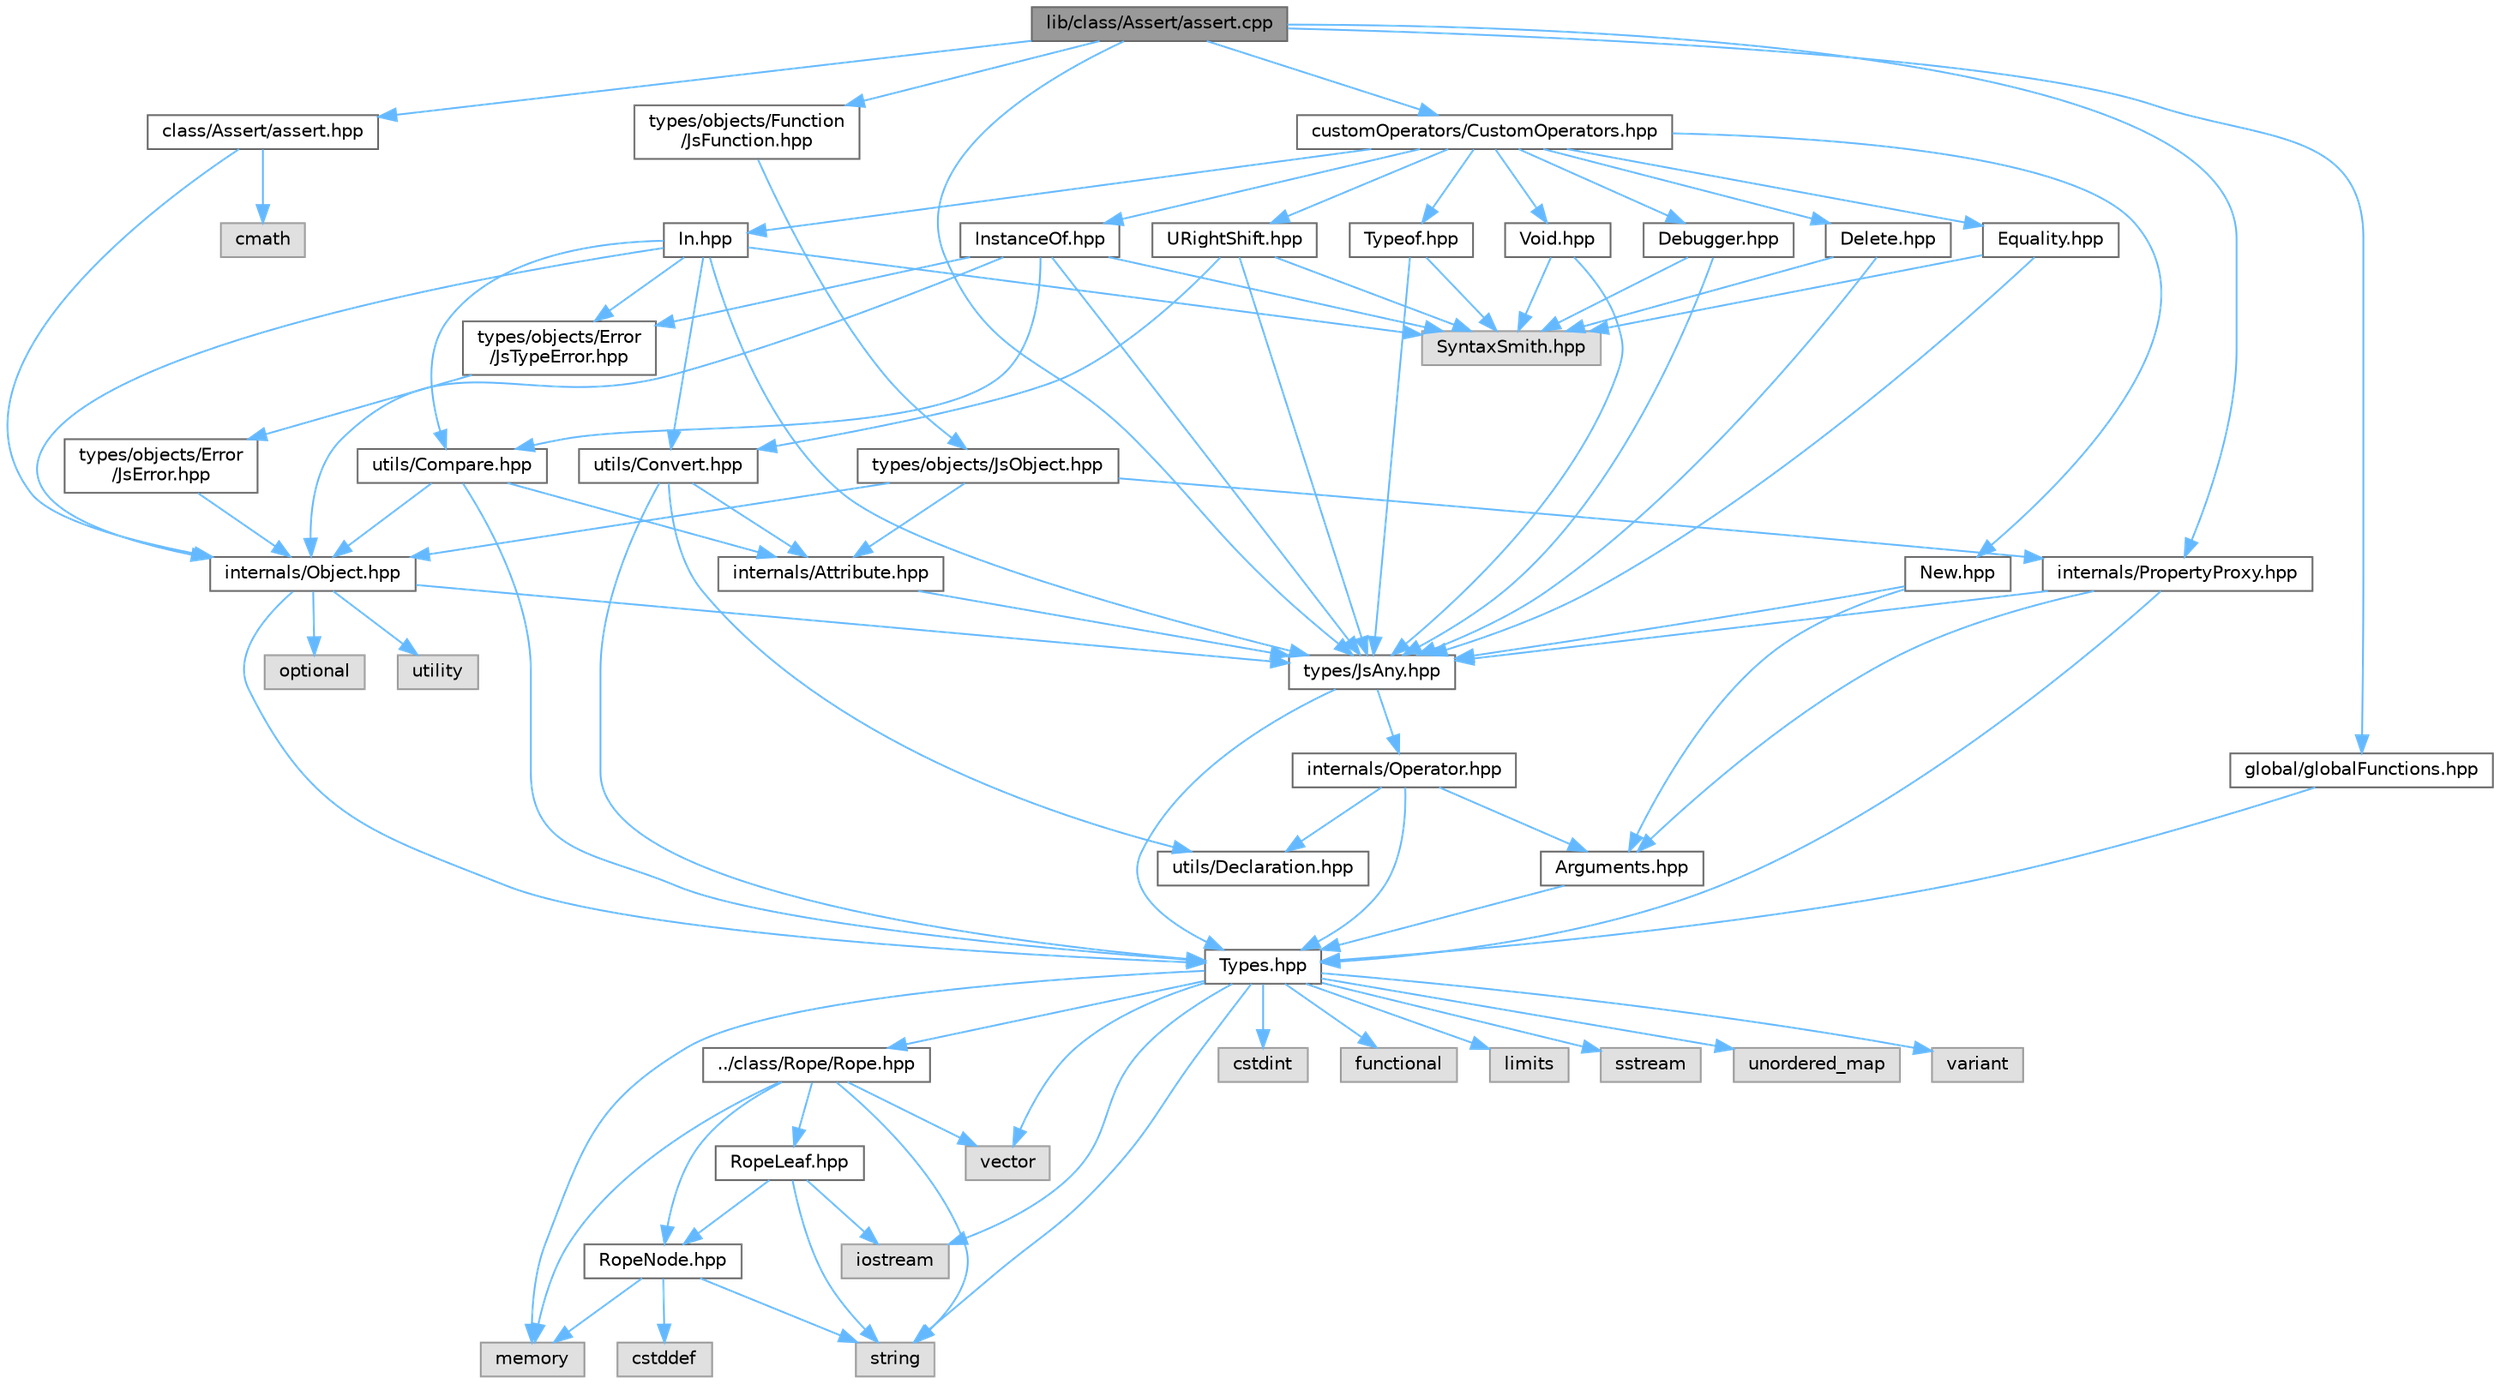 digraph "lib/class/Assert/assert.cpp"
{
 // LATEX_PDF_SIZE
  bgcolor="transparent";
  edge [fontname=Helvetica,fontsize=10,labelfontname=Helvetica,labelfontsize=10];
  node [fontname=Helvetica,fontsize=10,shape=box,height=0.2,width=0.4];
  Node1 [id="Node000001",label="lib/class/Assert/assert.cpp",height=0.2,width=0.4,color="gray40", fillcolor="grey60", style="filled", fontcolor="black",tooltip=" "];
  Node1 -> Node2 [id="edge1_Node000001_Node000002",color="steelblue1",style="solid",tooltip=" "];
  Node2 [id="Node000002",label="class/Assert/assert.hpp",height=0.2,width=0.4,color="grey40", fillcolor="white", style="filled",URL="$assert_8hpp.html",tooltip=" "];
  Node2 -> Node3 [id="edge2_Node000002_Node000003",color="steelblue1",style="solid",tooltip=" "];
  Node3 [id="Node000003",label="internals/Object.hpp",height=0.2,width=0.4,color="grey40", fillcolor="white", style="filled",URL="$Object_8hpp.html",tooltip=" "];
  Node3 -> Node4 [id="edge3_Node000003_Node000004",color="steelblue1",style="solid",tooltip=" "];
  Node4 [id="Node000004",label="types/JsAny.hpp",height=0.2,width=0.4,color="grey40", fillcolor="white", style="filled",URL="$JsAny_8hpp.html",tooltip=" "];
  Node4 -> Node5 [id="edge4_Node000004_Node000005",color="steelblue1",style="solid",tooltip=" "];
  Node5 [id="Node000005",label="Types.hpp",height=0.2,width=0.4,color="grey40", fillcolor="white", style="filled",URL="$Types_8hpp.html",tooltip=" "];
  Node5 -> Node6 [id="edge5_Node000005_Node000006",color="steelblue1",style="solid",tooltip=" "];
  Node6 [id="Node000006",label="../class/Rope/Rope.hpp",height=0.2,width=0.4,color="grey40", fillcolor="white", style="filled",URL="$Rope_8hpp.html",tooltip=" "];
  Node6 -> Node7 [id="edge6_Node000006_Node000007",color="steelblue1",style="solid",tooltip=" "];
  Node7 [id="Node000007",label="RopeLeaf.hpp",height=0.2,width=0.4,color="grey40", fillcolor="white", style="filled",URL="$RopeLeaf_8hpp.html",tooltip=" "];
  Node7 -> Node8 [id="edge7_Node000007_Node000008",color="steelblue1",style="solid",tooltip=" "];
  Node8 [id="Node000008",label="RopeNode.hpp",height=0.2,width=0.4,color="grey40", fillcolor="white", style="filled",URL="$RopeNode_8hpp.html",tooltip=" "];
  Node8 -> Node9 [id="edge8_Node000008_Node000009",color="steelblue1",style="solid",tooltip=" "];
  Node9 [id="Node000009",label="cstddef",height=0.2,width=0.4,color="grey60", fillcolor="#E0E0E0", style="filled",tooltip=" "];
  Node8 -> Node10 [id="edge9_Node000008_Node000010",color="steelblue1",style="solid",tooltip=" "];
  Node10 [id="Node000010",label="memory",height=0.2,width=0.4,color="grey60", fillcolor="#E0E0E0", style="filled",tooltip=" "];
  Node8 -> Node11 [id="edge10_Node000008_Node000011",color="steelblue1",style="solid",tooltip=" "];
  Node11 [id="Node000011",label="string",height=0.2,width=0.4,color="grey60", fillcolor="#E0E0E0", style="filled",tooltip=" "];
  Node7 -> Node12 [id="edge11_Node000007_Node000012",color="steelblue1",style="solid",tooltip=" "];
  Node12 [id="Node000012",label="iostream",height=0.2,width=0.4,color="grey60", fillcolor="#E0E0E0", style="filled",tooltip=" "];
  Node7 -> Node11 [id="edge12_Node000007_Node000011",color="steelblue1",style="solid",tooltip=" "];
  Node6 -> Node8 [id="edge13_Node000006_Node000008",color="steelblue1",style="solid",tooltip=" "];
  Node6 -> Node10 [id="edge14_Node000006_Node000010",color="steelblue1",style="solid",tooltip=" "];
  Node6 -> Node11 [id="edge15_Node000006_Node000011",color="steelblue1",style="solid",tooltip=" "];
  Node6 -> Node13 [id="edge16_Node000006_Node000013",color="steelblue1",style="solid",tooltip=" "];
  Node13 [id="Node000013",label="vector",height=0.2,width=0.4,color="grey60", fillcolor="#E0E0E0", style="filled",tooltip=" "];
  Node5 -> Node14 [id="edge17_Node000005_Node000014",color="steelblue1",style="solid",tooltip=" "];
  Node14 [id="Node000014",label="cstdint",height=0.2,width=0.4,color="grey60", fillcolor="#E0E0E0", style="filled",tooltip=" "];
  Node5 -> Node15 [id="edge18_Node000005_Node000015",color="steelblue1",style="solid",tooltip=" "];
  Node15 [id="Node000015",label="functional",height=0.2,width=0.4,color="grey60", fillcolor="#E0E0E0", style="filled",tooltip=" "];
  Node5 -> Node12 [id="edge19_Node000005_Node000012",color="steelblue1",style="solid",tooltip=" "];
  Node5 -> Node16 [id="edge20_Node000005_Node000016",color="steelblue1",style="solid",tooltip=" "];
  Node16 [id="Node000016",label="limits",height=0.2,width=0.4,color="grey60", fillcolor="#E0E0E0", style="filled",tooltip=" "];
  Node5 -> Node10 [id="edge21_Node000005_Node000010",color="steelblue1",style="solid",tooltip=" "];
  Node5 -> Node17 [id="edge22_Node000005_Node000017",color="steelblue1",style="solid",tooltip=" "];
  Node17 [id="Node000017",label="sstream",height=0.2,width=0.4,color="grey60", fillcolor="#E0E0E0", style="filled",tooltip=" "];
  Node5 -> Node11 [id="edge23_Node000005_Node000011",color="steelblue1",style="solid",tooltip=" "];
  Node5 -> Node18 [id="edge24_Node000005_Node000018",color="steelblue1",style="solid",tooltip=" "];
  Node18 [id="Node000018",label="unordered_map",height=0.2,width=0.4,color="grey60", fillcolor="#E0E0E0", style="filled",tooltip=" "];
  Node5 -> Node19 [id="edge25_Node000005_Node000019",color="steelblue1",style="solid",tooltip=" "];
  Node19 [id="Node000019",label="variant",height=0.2,width=0.4,color="grey60", fillcolor="#E0E0E0", style="filled",tooltip=" "];
  Node5 -> Node13 [id="edge26_Node000005_Node000013",color="steelblue1",style="solid",tooltip=" "];
  Node4 -> Node20 [id="edge27_Node000004_Node000020",color="steelblue1",style="solid",tooltip=" "];
  Node20 [id="Node000020",label="internals/Operator.hpp",height=0.2,width=0.4,color="grey40", fillcolor="white", style="filled",URL="$Operator_8hpp.html",tooltip=" "];
  Node20 -> Node21 [id="edge28_Node000020_Node000021",color="steelblue1",style="solid",tooltip=" "];
  Node21 [id="Node000021",label="Arguments.hpp",height=0.2,width=0.4,color="grey40", fillcolor="white", style="filled",URL="$Arguments_8hpp.html",tooltip=" "];
  Node21 -> Node5 [id="edge29_Node000021_Node000005",color="steelblue1",style="solid",tooltip=" "];
  Node20 -> Node5 [id="edge30_Node000020_Node000005",color="steelblue1",style="solid",tooltip=" "];
  Node20 -> Node22 [id="edge31_Node000020_Node000022",color="steelblue1",style="solid",tooltip=" "];
  Node22 [id="Node000022",label="utils/Declaration.hpp",height=0.2,width=0.4,color="grey40", fillcolor="white", style="filled",URL="$Declaration_8hpp.html",tooltip=" "];
  Node3 -> Node5 [id="edge32_Node000003_Node000005",color="steelblue1",style="solid",tooltip=" "];
  Node3 -> Node23 [id="edge33_Node000003_Node000023",color="steelblue1",style="solid",tooltip=" "];
  Node23 [id="Node000023",label="optional",height=0.2,width=0.4,color="grey60", fillcolor="#E0E0E0", style="filled",tooltip=" "];
  Node3 -> Node24 [id="edge34_Node000003_Node000024",color="steelblue1",style="solid",tooltip=" "];
  Node24 [id="Node000024",label="utility",height=0.2,width=0.4,color="grey60", fillcolor="#E0E0E0", style="filled",tooltip=" "];
  Node2 -> Node25 [id="edge35_Node000002_Node000025",color="steelblue1",style="solid",tooltip=" "];
  Node25 [id="Node000025",label="cmath",height=0.2,width=0.4,color="grey60", fillcolor="#E0E0E0", style="filled",tooltip=" "];
  Node1 -> Node26 [id="edge36_Node000001_Node000026",color="steelblue1",style="solid",tooltip=" "];
  Node26 [id="Node000026",label="customOperators/CustomOperators.hpp",height=0.2,width=0.4,color="grey40", fillcolor="white", style="filled",URL="$CustomOperators_8hpp.html",tooltip=" "];
  Node26 -> Node27 [id="edge37_Node000026_Node000027",color="steelblue1",style="solid",tooltip=" "];
  Node27 [id="Node000027",label="Debugger.hpp",height=0.2,width=0.4,color="grey40", fillcolor="white", style="filled",URL="$Debugger_8hpp.html",tooltip=" "];
  Node27 -> Node28 [id="edge38_Node000027_Node000028",color="steelblue1",style="solid",tooltip=" "];
  Node28 [id="Node000028",label="SyntaxSmith.hpp",height=0.2,width=0.4,color="grey60", fillcolor="#E0E0E0", style="filled",tooltip=" "];
  Node27 -> Node4 [id="edge39_Node000027_Node000004",color="steelblue1",style="solid",tooltip=" "];
  Node26 -> Node29 [id="edge40_Node000026_Node000029",color="steelblue1",style="solid",tooltip=" "];
  Node29 [id="Node000029",label="Delete.hpp",height=0.2,width=0.4,color="grey40", fillcolor="white", style="filled",URL="$Delete_8hpp.html",tooltip=" "];
  Node29 -> Node28 [id="edge41_Node000029_Node000028",color="steelblue1",style="solid",tooltip=" "];
  Node29 -> Node4 [id="edge42_Node000029_Node000004",color="steelblue1",style="solid",tooltip=" "];
  Node26 -> Node30 [id="edge43_Node000026_Node000030",color="steelblue1",style="solid",tooltip=" "];
  Node30 [id="Node000030",label="Equality.hpp",height=0.2,width=0.4,color="grey40", fillcolor="white", style="filled",URL="$Equality_8hpp.html",tooltip=" "];
  Node30 -> Node28 [id="edge44_Node000030_Node000028",color="steelblue1",style="solid",tooltip=" "];
  Node30 -> Node4 [id="edge45_Node000030_Node000004",color="steelblue1",style="solid",tooltip=" "];
  Node26 -> Node31 [id="edge46_Node000026_Node000031",color="steelblue1",style="solid",tooltip=" "];
  Node31 [id="Node000031",label="In.hpp",height=0.2,width=0.4,color="grey40", fillcolor="white", style="filled",URL="$In_8hpp.html",tooltip=" "];
  Node31 -> Node28 [id="edge47_Node000031_Node000028",color="steelblue1",style="solid",tooltip=" "];
  Node31 -> Node3 [id="edge48_Node000031_Node000003",color="steelblue1",style="solid",tooltip=" "];
  Node31 -> Node4 [id="edge49_Node000031_Node000004",color="steelblue1",style="solid",tooltip=" "];
  Node31 -> Node32 [id="edge50_Node000031_Node000032",color="steelblue1",style="solid",tooltip=" "];
  Node32 [id="Node000032",label="types/objects/Error\l/JsTypeError.hpp",height=0.2,width=0.4,color="grey40", fillcolor="white", style="filled",URL="$JsTypeError_8hpp.html",tooltip=" "];
  Node32 -> Node33 [id="edge51_Node000032_Node000033",color="steelblue1",style="solid",tooltip=" "];
  Node33 [id="Node000033",label="types/objects/Error\l/JsError.hpp",height=0.2,width=0.4,color="grey40", fillcolor="white", style="filled",URL="$JsError_8hpp.html",tooltip=" "];
  Node33 -> Node3 [id="edge52_Node000033_Node000003",color="steelblue1",style="solid",tooltip=" "];
  Node31 -> Node34 [id="edge53_Node000031_Node000034",color="steelblue1",style="solid",tooltip=" "];
  Node34 [id="Node000034",label="utils/Compare.hpp",height=0.2,width=0.4,color="grey40", fillcolor="white", style="filled",URL="$Compare_8hpp.html",tooltip=" "];
  Node34 -> Node35 [id="edge54_Node000034_Node000035",color="steelblue1",style="solid",tooltip=" "];
  Node35 [id="Node000035",label="internals/Attribute.hpp",height=0.2,width=0.4,color="grey40", fillcolor="white", style="filled",URL="$Attribute_8hpp.html",tooltip=" "];
  Node35 -> Node4 [id="edge55_Node000035_Node000004",color="steelblue1",style="solid",tooltip=" "];
  Node34 -> Node5 [id="edge56_Node000034_Node000005",color="steelblue1",style="solid",tooltip=" "];
  Node34 -> Node3 [id="edge57_Node000034_Node000003",color="steelblue1",style="solid",tooltip=" "];
  Node31 -> Node36 [id="edge58_Node000031_Node000036",color="steelblue1",style="solid",tooltip=" "];
  Node36 [id="Node000036",label="utils/Convert.hpp",height=0.2,width=0.4,color="grey40", fillcolor="white", style="filled",URL="$Convert_8hpp.html",tooltip=" "];
  Node36 -> Node35 [id="edge59_Node000036_Node000035",color="steelblue1",style="solid",tooltip=" "];
  Node36 -> Node5 [id="edge60_Node000036_Node000005",color="steelblue1",style="solid",tooltip=" "];
  Node36 -> Node22 [id="edge61_Node000036_Node000022",color="steelblue1",style="solid",tooltip=" "];
  Node26 -> Node37 [id="edge62_Node000026_Node000037",color="steelblue1",style="solid",tooltip=" "];
  Node37 [id="Node000037",label="InstanceOf.hpp",height=0.2,width=0.4,color="grey40", fillcolor="white", style="filled",URL="$InstanceOf_8hpp.html",tooltip=" "];
  Node37 -> Node28 [id="edge63_Node000037_Node000028",color="steelblue1",style="solid",tooltip=" "];
  Node37 -> Node3 [id="edge64_Node000037_Node000003",color="steelblue1",style="solid",tooltip=" "];
  Node37 -> Node4 [id="edge65_Node000037_Node000004",color="steelblue1",style="solid",tooltip=" "];
  Node37 -> Node32 [id="edge66_Node000037_Node000032",color="steelblue1",style="solid",tooltip=" "];
  Node37 -> Node34 [id="edge67_Node000037_Node000034",color="steelblue1",style="solid",tooltip=" "];
  Node26 -> Node38 [id="edge68_Node000026_Node000038",color="steelblue1",style="solid",tooltip=" "];
  Node38 [id="Node000038",label="New.hpp",height=0.2,width=0.4,color="grey40", fillcolor="white", style="filled",URL="$New_8hpp.html",tooltip=" "];
  Node38 -> Node21 [id="edge69_Node000038_Node000021",color="steelblue1",style="solid",tooltip=" "];
  Node38 -> Node4 [id="edge70_Node000038_Node000004",color="steelblue1",style="solid",tooltip=" "];
  Node26 -> Node39 [id="edge71_Node000026_Node000039",color="steelblue1",style="solid",tooltip=" "];
  Node39 [id="Node000039",label="Typeof.hpp",height=0.2,width=0.4,color="grey40", fillcolor="white", style="filled",URL="$Typeof_8hpp.html",tooltip=" "];
  Node39 -> Node28 [id="edge72_Node000039_Node000028",color="steelblue1",style="solid",tooltip=" "];
  Node39 -> Node4 [id="edge73_Node000039_Node000004",color="steelblue1",style="solid",tooltip=" "];
  Node26 -> Node40 [id="edge74_Node000026_Node000040",color="steelblue1",style="solid",tooltip=" "];
  Node40 [id="Node000040",label="URightShift.hpp",height=0.2,width=0.4,color="grey40", fillcolor="white", style="filled",URL="$URightShift_8hpp.html",tooltip=" "];
  Node40 -> Node28 [id="edge75_Node000040_Node000028",color="steelblue1",style="solid",tooltip=" "];
  Node40 -> Node4 [id="edge76_Node000040_Node000004",color="steelblue1",style="solid",tooltip=" "];
  Node40 -> Node36 [id="edge77_Node000040_Node000036",color="steelblue1",style="solid",tooltip=" "];
  Node26 -> Node41 [id="edge78_Node000026_Node000041",color="steelblue1",style="solid",tooltip=" "];
  Node41 [id="Node000041",label="Void.hpp",height=0.2,width=0.4,color="grey40", fillcolor="white", style="filled",URL="$Void_8hpp.html",tooltip=" "];
  Node41 -> Node28 [id="edge79_Node000041_Node000028",color="steelblue1",style="solid",tooltip=" "];
  Node41 -> Node4 [id="edge80_Node000041_Node000004",color="steelblue1",style="solid",tooltip=" "];
  Node1 -> Node42 [id="edge81_Node000001_Node000042",color="steelblue1",style="solid",tooltip=" "];
  Node42 [id="Node000042",label="global/globalFunctions.hpp",height=0.2,width=0.4,color="grey40", fillcolor="white", style="filled",URL="$globalFunctions_8hpp.html",tooltip=" "];
  Node42 -> Node5 [id="edge82_Node000042_Node000005",color="steelblue1",style="solid",tooltip=" "];
  Node1 -> Node43 [id="edge83_Node000001_Node000043",color="steelblue1",style="solid",tooltip=" "];
  Node43 [id="Node000043",label="internals/PropertyProxy.hpp",height=0.2,width=0.4,color="grey40", fillcolor="white", style="filled",URL="$PropertyProxy_8hpp.html",tooltip=" "];
  Node43 -> Node21 [id="edge84_Node000043_Node000021",color="steelblue1",style="solid",tooltip=" "];
  Node43 -> Node4 [id="edge85_Node000043_Node000004",color="steelblue1",style="solid",tooltip=" "];
  Node43 -> Node5 [id="edge86_Node000043_Node000005",color="steelblue1",style="solid",tooltip=" "];
  Node1 -> Node4 [id="edge87_Node000001_Node000004",color="steelblue1",style="solid",tooltip=" "];
  Node1 -> Node44 [id="edge88_Node000001_Node000044",color="steelblue1",style="solid",tooltip=" "];
  Node44 [id="Node000044",label="types/objects/Function\l/JsFunction.hpp",height=0.2,width=0.4,color="grey40", fillcolor="white", style="filled",URL="$JsFunction_8hpp.html",tooltip=" "];
  Node44 -> Node45 [id="edge89_Node000044_Node000045",color="steelblue1",style="solid",tooltip=" "];
  Node45 [id="Node000045",label="types/objects/JsObject.hpp",height=0.2,width=0.4,color="grey40", fillcolor="white", style="filled",URL="$JsObject_8hpp.html",tooltip=" "];
  Node45 -> Node35 [id="edge90_Node000045_Node000035",color="steelblue1",style="solid",tooltip=" "];
  Node45 -> Node3 [id="edge91_Node000045_Node000003",color="steelblue1",style="solid",tooltip=" "];
  Node45 -> Node43 [id="edge92_Node000045_Node000043",color="steelblue1",style="solid",tooltip=" "];
}

